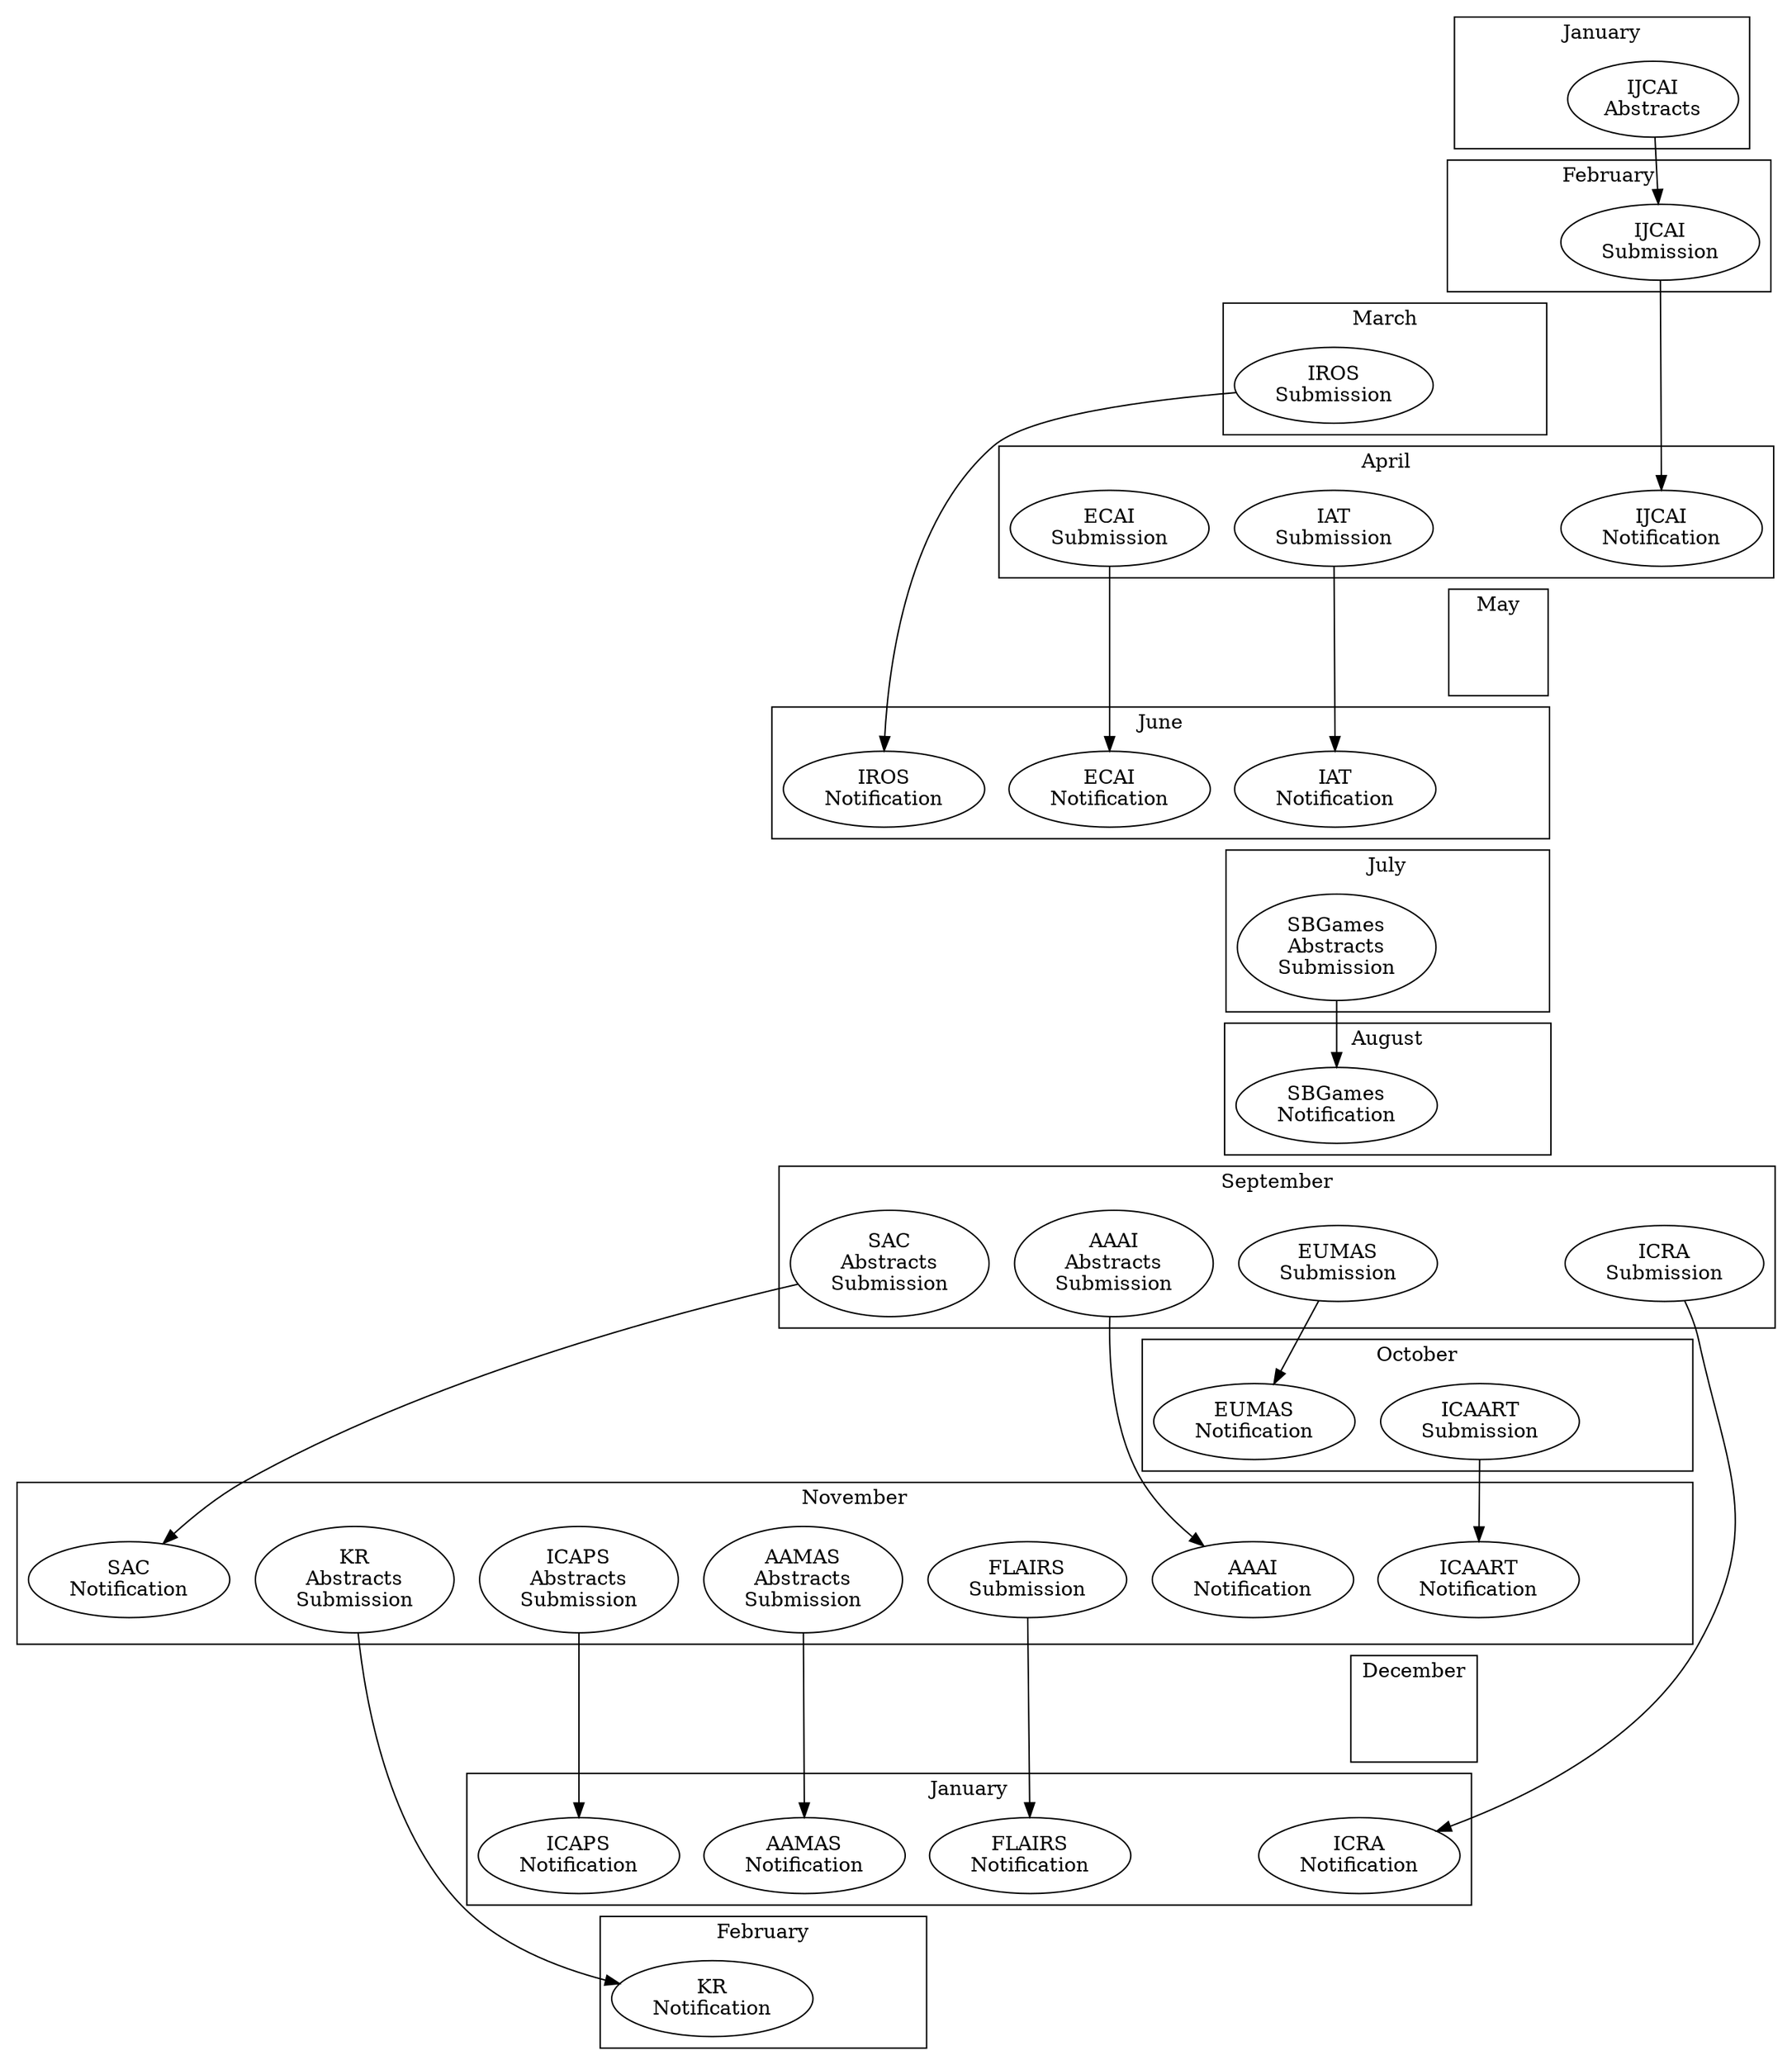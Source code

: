 digraph conferences {
  rankdir=TD;

  subgraph cluster_0 {
    label="January";
    order_node_0 [label="" style=invis];
    node_0 [label="IJCAI\nAbstracts"];
  }

  subgraph cluster_1 {
    label="February";
    order_node_1 [label="" style=invis];
    node_1 [label="IJCAI\nSubmission"];
  }

  subgraph cluster_2 {
    label="March";
    order_node_2 [label="" style=invis];
    node_2 [label="IROS\nSubmission"];
  }

  subgraph cluster_3 {
    label="April";
    order_node_3 [label="" style=invis];
    node_3 [label="IJCAI\nNotification"];
    node_4 [label="ECAI\nSubmission"];
    node_5 [label="IAT\nSubmission"];
  }

  subgraph cluster_4 {
    label="May";
    order_node_4 [label="" style=invis];
  }

  subgraph cluster_5 {
    label="June";
    order_node_5 [label="" style=invis];
    node_6 [label="ECAI\nNotification"];
    node_7 [label="IAT\nNotification"];
    node_8 [label="IROS\nNotification"];
  }

  subgraph cluster_6 {
    label="July";
    order_node_6 [label="" style=invis];
    node_9 [label="SBGames\nAbstracts\nSubmission"];
  }

  subgraph cluster_7 {
    label="August";
    order_node_7 [label="" style=invis];
    node_10 [label="SBGames\nNotification"];
  }

  subgraph cluster_8 {
    label="September";
    order_node_8 [label="" style=invis];
    node_11 [label="ICRA\nSubmission"];
    node_12 [label="SAC\nAbstracts\nSubmission"];
    node_13 [label="AAAI\nAbstracts\nSubmission"];
    node_14 [label="EUMAS\nSubmission"];
  }

  subgraph cluster_9 {
    label="October";
    order_node_9 [label="" style=invis];
    node_15 [label="EUMAS\nNotification"];
    node_30 [label="ICAART\nSubmission"];
  }

  subgraph cluster_10 {
    label="November";
    order_node_10 [label="" style=invis];
    node_16 [label="AAAI\nNotification"];
    node_17 [label="SAC\nNotification"];
    node_18 [label="ICAPS\nAbstracts\nSubmission"];
    node_19 [label="AAMAS\nAbstracts\nSubmission"];
    node_20 [label="KR\nAbstracts\nSubmission"];
    node_21 [label="FLAIRS\nSubmission"];
    node_31 [label="ICAART\nNotification"];
  }

  subgraph cluster_11 {
    label="December";
    order_node_11 [label="" style=invis];
  }

  subgraph cluster_12 {
    label="January";
    order_node_12 [label="" style=invis];
    node_22 [label="ICRA\nNotification"];
    node_23 [label="ICAPS\nNotification"];
    node_24 [label="AAMAS\nNotification"];
    node_25 [label="FLAIRS\nNotification"];
  }

  subgraph cluster_13 {
    label="February";
    order_node_13 [label="" style=invis];
    node_26 [label="KR\nNotification"];
  }

  node_0 -> node_1 -> node_3;
  node_2 -> node_8;
  node_4 -> node_6;
  node_5 -> node_7;
  node_9 -> node_10;
  node_11 -> node_22;
  node_12 -> node_17;
  node_13 -> node_16;
  node_14 -> node_15;
  node_18 -> node_23;
  node_19 -> node_24;
  node_20 -> node_26;
  node_21 -> node_25;
  node_30 -> node_31;

  order_node_0 -> order_node_1 [style=invis];
  order_node_1 -> order_node_2 [style=invis];
  order_node_2 -> order_node_3 [style=invis];
  order_node_3 -> order_node_4 [style=invis];
  order_node_4 -> order_node_5 [style=invis];
  order_node_5 -> order_node_6 [style=invis];
  order_node_6 -> order_node_7 [style=invis];
  order_node_7 -> order_node_8 [style=invis];
  order_node_8 -> order_node_9 [style=invis];
  order_node_9 -> order_node_10 [style=invis];
  order_node_10 -> order_node_11 [style=invis];
  order_node_11 -> order_node_12 [style=invis];
  order_node_12 -> order_node_13 [style=invis];
}
